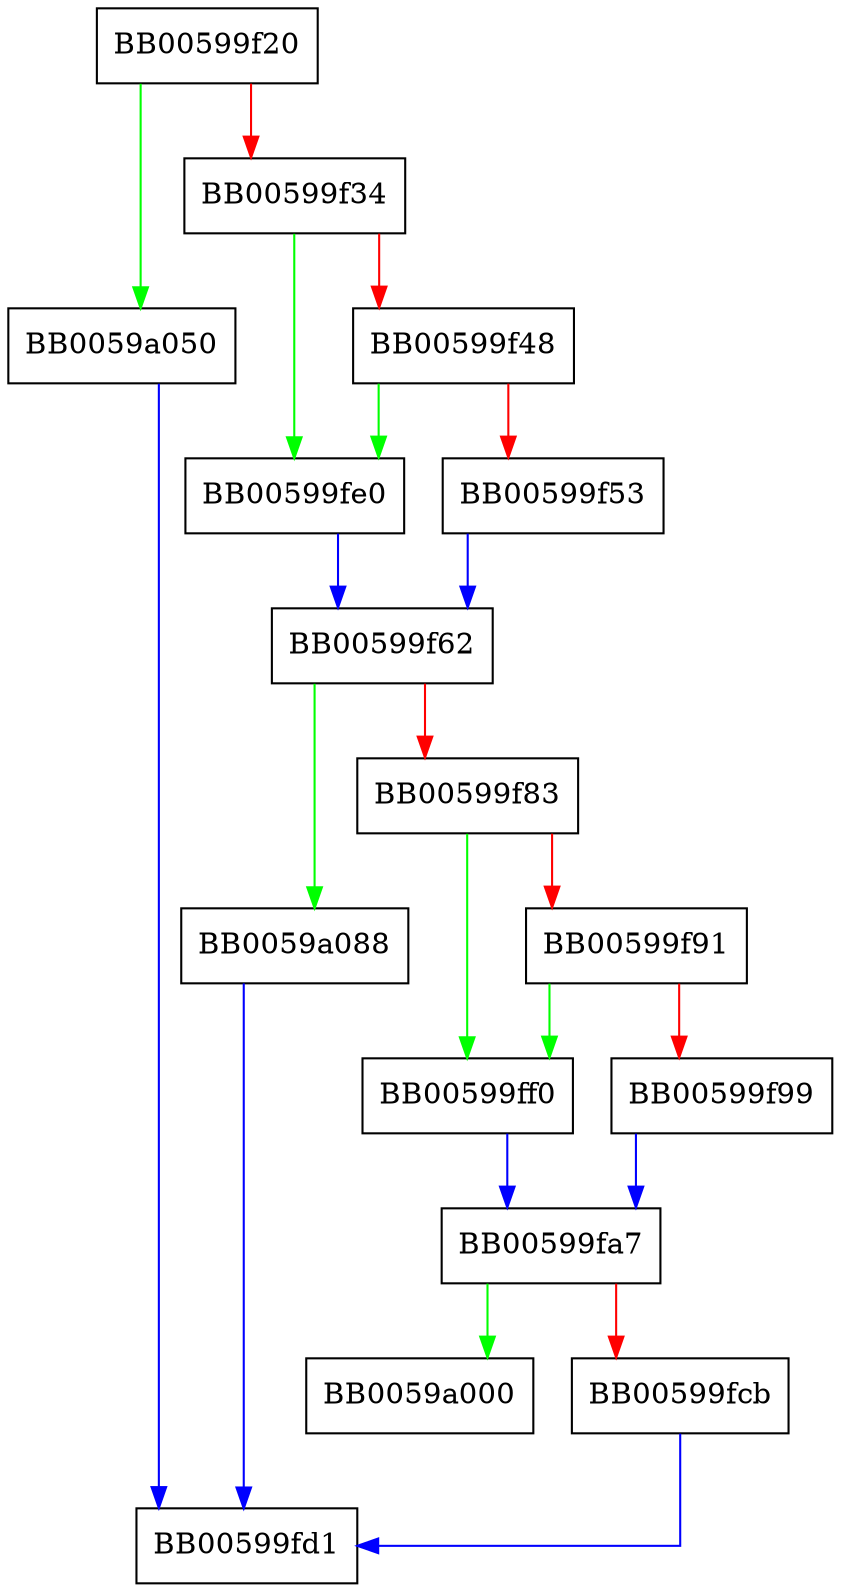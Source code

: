 digraph ecx_pub_encode {
  node [shape="box"];
  graph [splines=ortho];
  BB00599f20 -> BB0059a050 [color="green"];
  BB00599f20 -> BB00599f34 [color="red"];
  BB00599f34 -> BB00599fe0 [color="green"];
  BB00599f34 -> BB00599f48 [color="red"];
  BB00599f48 -> BB00599fe0 [color="green"];
  BB00599f48 -> BB00599f53 [color="red"];
  BB00599f53 -> BB00599f62 [color="blue"];
  BB00599f62 -> BB0059a088 [color="green"];
  BB00599f62 -> BB00599f83 [color="red"];
  BB00599f83 -> BB00599ff0 [color="green"];
  BB00599f83 -> BB00599f91 [color="red"];
  BB00599f91 -> BB00599ff0 [color="green"];
  BB00599f91 -> BB00599f99 [color="red"];
  BB00599f99 -> BB00599fa7 [color="blue"];
  BB00599fa7 -> BB0059a000 [color="green"];
  BB00599fa7 -> BB00599fcb [color="red"];
  BB00599fcb -> BB00599fd1 [color="blue"];
  BB00599fe0 -> BB00599f62 [color="blue"];
  BB00599ff0 -> BB00599fa7 [color="blue"];
  BB0059a050 -> BB00599fd1 [color="blue"];
  BB0059a088 -> BB00599fd1 [color="blue"];
}